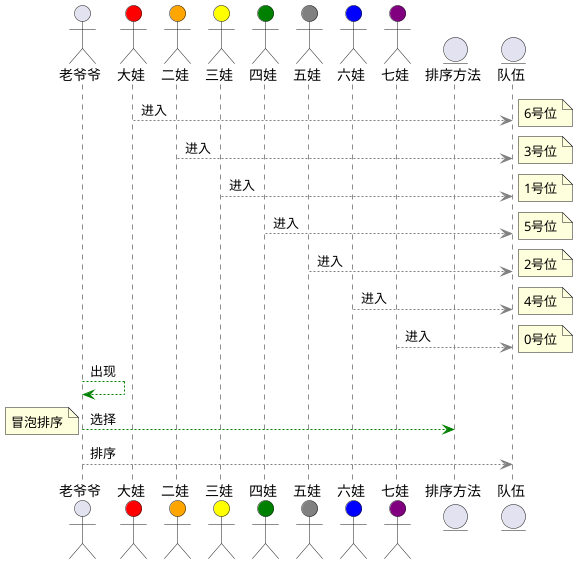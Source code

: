 @startuml timeline1

actor   老爷爷  as  theGeezer
actor   大娃    as  ONE #Red
actor   二娃    as  TWO #Orange
actor   三娃    as  THREE   #Yellow
actor   四娃    as  FOUR    #Green
actor   五娃    as  FIVE    #Grey
actor   六娃    as  SIX #Blue
actor   七娃    as  SEVEN   #Purple
entity  排序方法    as  sorter
entity  队伍    as  line

ONE -[#Grey]-> line : 进入
note right: 6号位
TWO -[#Grey]-> line : 进入
note right: 3号位
THREE -[#Grey]-> line : 进入
note right: 1号位
FOUR -[#Grey]-> line : 进入
note right: 5号位
FIVE -[#Grey]-> line : 进入
note right: 2号位
SIX -[#Grey]-> line : 进入
note right: 4号位
SEVEN -[#Grey]-> line : 进入
note right: 0号位

theGeezer -[#Green]-> theGeezer : 出现

theGeezer -[#Green]-> sorter : 选择
note left: 冒泡排序

theGeezer -[#Grey]-> line : 排序

@enduml